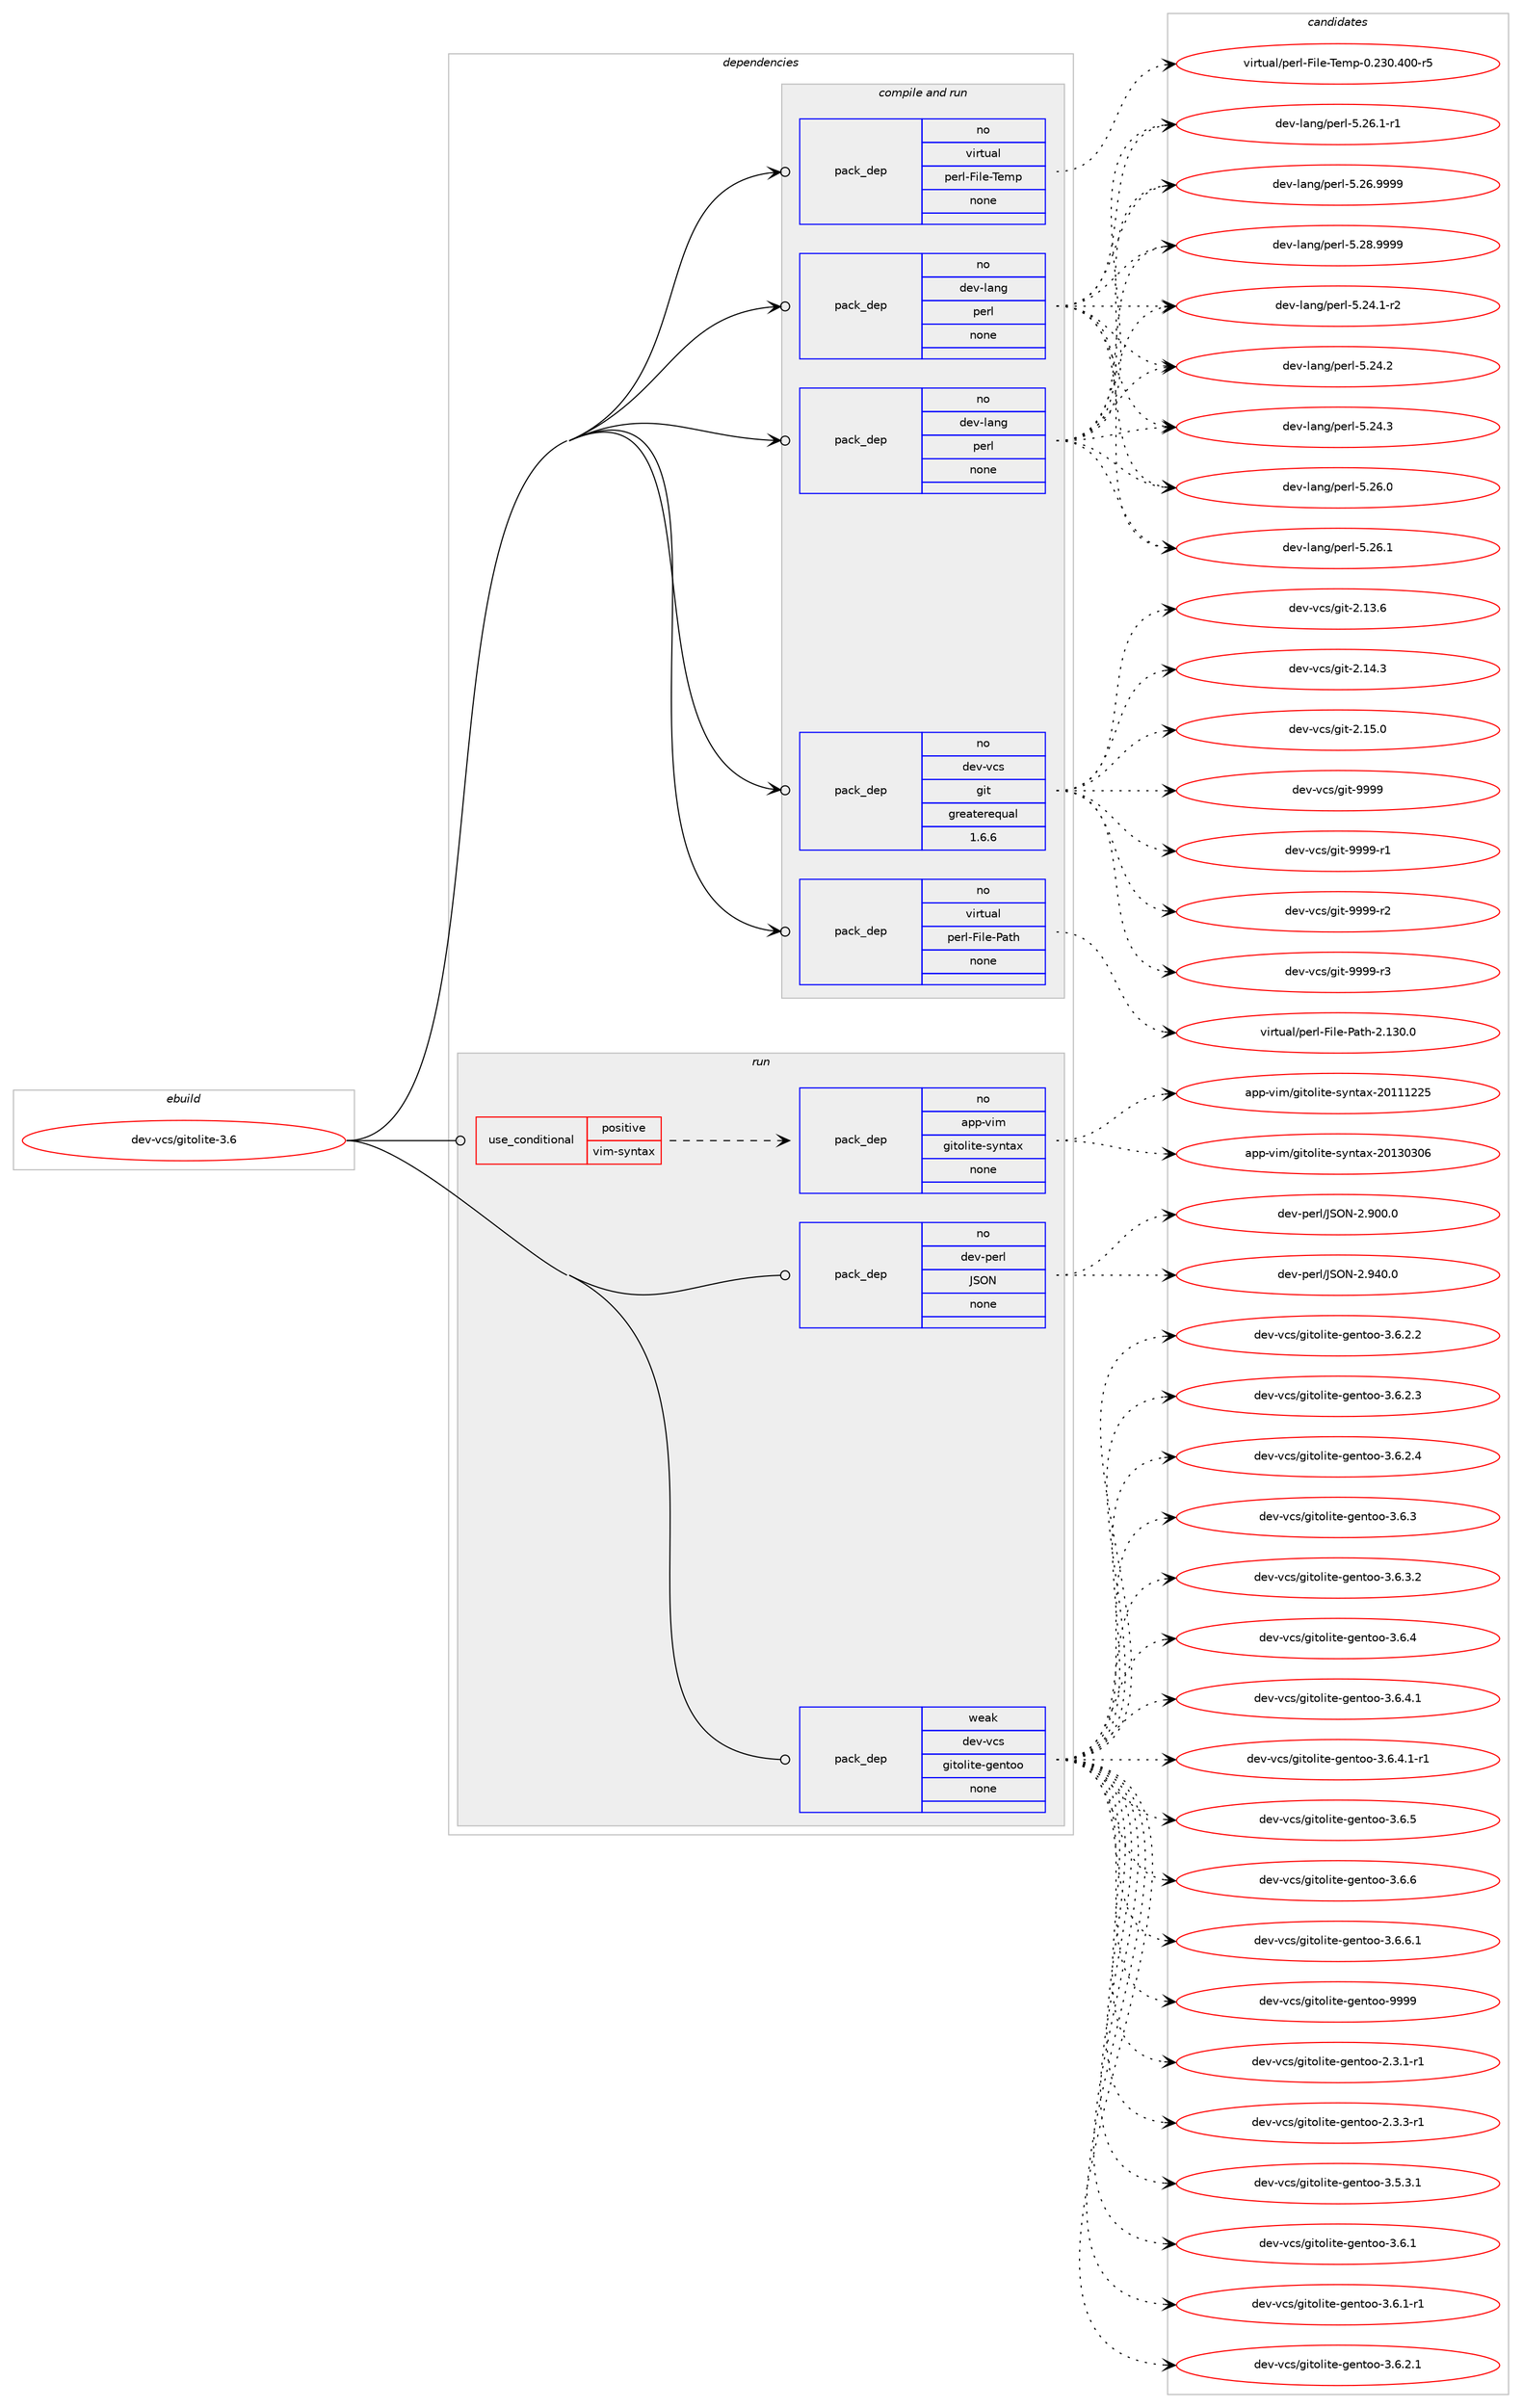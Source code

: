 digraph prolog {

# *************
# Graph options
# *************

newrank=true;
concentrate=true;
compound=true;
graph [rankdir=LR,fontname=Helvetica,fontsize=10,ranksep=1.5];#, ranksep=2.5, nodesep=0.2];
edge  [arrowhead=vee];
node  [fontname=Helvetica,fontsize=10];

# **********
# The ebuild
# **********

subgraph cluster_leftcol {
color=gray;
rank=same;
label=<<i>ebuild</i>>;
id [label="dev-vcs/gitolite-3.6", color=red, width=4, href="../dev-vcs/gitolite-3.6.svg"];
}

# ****************
# The dependencies
# ****************

subgraph cluster_midcol {
color=gray;
label=<<i>dependencies</i>>;
subgraph cluster_compile {
fillcolor="#eeeeee";
style=filled;
label=<<i>compile</i>>;
}
subgraph cluster_compileandrun {
fillcolor="#eeeeee";
style=filled;
label=<<i>compile and run</i>>;
subgraph pack207553 {
dependency291202 [label=<<TABLE BORDER="0" CELLBORDER="1" CELLSPACING="0" CELLPADDING="4" WIDTH="220"><TR><TD ROWSPAN="6" CELLPADDING="30">pack_dep</TD></TR><TR><TD WIDTH="110">no</TD></TR><TR><TD>dev-lang</TD></TR><TR><TD>perl</TD></TR><TR><TD>none</TD></TR><TR><TD></TD></TR></TABLE>>, shape=none, color=blue];
}
id:e -> dependency291202:w [weight=20,style="solid",arrowhead="odotvee"];
subgraph pack207554 {
dependency291203 [label=<<TABLE BORDER="0" CELLBORDER="1" CELLSPACING="0" CELLPADDING="4" WIDTH="220"><TR><TD ROWSPAN="6" CELLPADDING="30">pack_dep</TD></TR><TR><TD WIDTH="110">no</TD></TR><TR><TD>dev-lang</TD></TR><TR><TD>perl</TD></TR><TR><TD>none</TD></TR><TR><TD></TD></TR></TABLE>>, shape=none, color=blue];
}
id:e -> dependency291203:w [weight=20,style="solid",arrowhead="odotvee"];
subgraph pack207555 {
dependency291204 [label=<<TABLE BORDER="0" CELLBORDER="1" CELLSPACING="0" CELLPADDING="4" WIDTH="220"><TR><TD ROWSPAN="6" CELLPADDING="30">pack_dep</TD></TR><TR><TD WIDTH="110">no</TD></TR><TR><TD>dev-vcs</TD></TR><TR><TD>git</TD></TR><TR><TD>greaterequal</TD></TR><TR><TD>1.6.6</TD></TR></TABLE>>, shape=none, color=blue];
}
id:e -> dependency291204:w [weight=20,style="solid",arrowhead="odotvee"];
subgraph pack207556 {
dependency291205 [label=<<TABLE BORDER="0" CELLBORDER="1" CELLSPACING="0" CELLPADDING="4" WIDTH="220"><TR><TD ROWSPAN="6" CELLPADDING="30">pack_dep</TD></TR><TR><TD WIDTH="110">no</TD></TR><TR><TD>virtual</TD></TR><TR><TD>perl-File-Path</TD></TR><TR><TD>none</TD></TR><TR><TD></TD></TR></TABLE>>, shape=none, color=blue];
}
id:e -> dependency291205:w [weight=20,style="solid",arrowhead="odotvee"];
subgraph pack207557 {
dependency291206 [label=<<TABLE BORDER="0" CELLBORDER="1" CELLSPACING="0" CELLPADDING="4" WIDTH="220"><TR><TD ROWSPAN="6" CELLPADDING="30">pack_dep</TD></TR><TR><TD WIDTH="110">no</TD></TR><TR><TD>virtual</TD></TR><TR><TD>perl-File-Temp</TD></TR><TR><TD>none</TD></TR><TR><TD></TD></TR></TABLE>>, shape=none, color=blue];
}
id:e -> dependency291206:w [weight=20,style="solid",arrowhead="odotvee"];
}
subgraph cluster_run {
fillcolor="#eeeeee";
style=filled;
label=<<i>run</i>>;
subgraph cond79319 {
dependency291207 [label=<<TABLE BORDER="0" CELLBORDER="1" CELLSPACING="0" CELLPADDING="4"><TR><TD ROWSPAN="3" CELLPADDING="10">use_conditional</TD></TR><TR><TD>positive</TD></TR><TR><TD>vim-syntax</TD></TR></TABLE>>, shape=none, color=red];
subgraph pack207558 {
dependency291208 [label=<<TABLE BORDER="0" CELLBORDER="1" CELLSPACING="0" CELLPADDING="4" WIDTH="220"><TR><TD ROWSPAN="6" CELLPADDING="30">pack_dep</TD></TR><TR><TD WIDTH="110">no</TD></TR><TR><TD>app-vim</TD></TR><TR><TD>gitolite-syntax</TD></TR><TR><TD>none</TD></TR><TR><TD></TD></TR></TABLE>>, shape=none, color=blue];
}
dependency291207:e -> dependency291208:w [weight=20,style="dashed",arrowhead="vee"];
}
id:e -> dependency291207:w [weight=20,style="solid",arrowhead="odot"];
subgraph pack207559 {
dependency291209 [label=<<TABLE BORDER="0" CELLBORDER="1" CELLSPACING="0" CELLPADDING="4" WIDTH="220"><TR><TD ROWSPAN="6" CELLPADDING="30">pack_dep</TD></TR><TR><TD WIDTH="110">no</TD></TR><TR><TD>dev-perl</TD></TR><TR><TD>JSON</TD></TR><TR><TD>none</TD></TR><TR><TD></TD></TR></TABLE>>, shape=none, color=blue];
}
id:e -> dependency291209:w [weight=20,style="solid",arrowhead="odot"];
subgraph pack207560 {
dependency291210 [label=<<TABLE BORDER="0" CELLBORDER="1" CELLSPACING="0" CELLPADDING="4" WIDTH="220"><TR><TD ROWSPAN="6" CELLPADDING="30">pack_dep</TD></TR><TR><TD WIDTH="110">weak</TD></TR><TR><TD>dev-vcs</TD></TR><TR><TD>gitolite-gentoo</TD></TR><TR><TD>none</TD></TR><TR><TD></TD></TR></TABLE>>, shape=none, color=blue];
}
id:e -> dependency291210:w [weight=20,style="solid",arrowhead="odot"];
}
}

# **************
# The candidates
# **************

subgraph cluster_choices {
rank=same;
color=gray;
label=<<i>candidates</i>>;

subgraph choice207553 {
color=black;
nodesep=1;
choice100101118451089711010347112101114108455346505246494511450 [label="dev-lang/perl-5.24.1-r2", color=red, width=4,href="../dev-lang/perl-5.24.1-r2.svg"];
choice10010111845108971101034711210111410845534650524650 [label="dev-lang/perl-5.24.2", color=red, width=4,href="../dev-lang/perl-5.24.2.svg"];
choice10010111845108971101034711210111410845534650524651 [label="dev-lang/perl-5.24.3", color=red, width=4,href="../dev-lang/perl-5.24.3.svg"];
choice10010111845108971101034711210111410845534650544648 [label="dev-lang/perl-5.26.0", color=red, width=4,href="../dev-lang/perl-5.26.0.svg"];
choice10010111845108971101034711210111410845534650544649 [label="dev-lang/perl-5.26.1", color=red, width=4,href="../dev-lang/perl-5.26.1.svg"];
choice100101118451089711010347112101114108455346505446494511449 [label="dev-lang/perl-5.26.1-r1", color=red, width=4,href="../dev-lang/perl-5.26.1-r1.svg"];
choice10010111845108971101034711210111410845534650544657575757 [label="dev-lang/perl-5.26.9999", color=red, width=4,href="../dev-lang/perl-5.26.9999.svg"];
choice10010111845108971101034711210111410845534650564657575757 [label="dev-lang/perl-5.28.9999", color=red, width=4,href="../dev-lang/perl-5.28.9999.svg"];
dependency291202:e -> choice100101118451089711010347112101114108455346505246494511450:w [style=dotted,weight="100"];
dependency291202:e -> choice10010111845108971101034711210111410845534650524650:w [style=dotted,weight="100"];
dependency291202:e -> choice10010111845108971101034711210111410845534650524651:w [style=dotted,weight="100"];
dependency291202:e -> choice10010111845108971101034711210111410845534650544648:w [style=dotted,weight="100"];
dependency291202:e -> choice10010111845108971101034711210111410845534650544649:w [style=dotted,weight="100"];
dependency291202:e -> choice100101118451089711010347112101114108455346505446494511449:w [style=dotted,weight="100"];
dependency291202:e -> choice10010111845108971101034711210111410845534650544657575757:w [style=dotted,weight="100"];
dependency291202:e -> choice10010111845108971101034711210111410845534650564657575757:w [style=dotted,weight="100"];
}
subgraph choice207554 {
color=black;
nodesep=1;
choice100101118451089711010347112101114108455346505246494511450 [label="dev-lang/perl-5.24.1-r2", color=red, width=4,href="../dev-lang/perl-5.24.1-r2.svg"];
choice10010111845108971101034711210111410845534650524650 [label="dev-lang/perl-5.24.2", color=red, width=4,href="../dev-lang/perl-5.24.2.svg"];
choice10010111845108971101034711210111410845534650524651 [label="dev-lang/perl-5.24.3", color=red, width=4,href="../dev-lang/perl-5.24.3.svg"];
choice10010111845108971101034711210111410845534650544648 [label="dev-lang/perl-5.26.0", color=red, width=4,href="../dev-lang/perl-5.26.0.svg"];
choice10010111845108971101034711210111410845534650544649 [label="dev-lang/perl-5.26.1", color=red, width=4,href="../dev-lang/perl-5.26.1.svg"];
choice100101118451089711010347112101114108455346505446494511449 [label="dev-lang/perl-5.26.1-r1", color=red, width=4,href="../dev-lang/perl-5.26.1-r1.svg"];
choice10010111845108971101034711210111410845534650544657575757 [label="dev-lang/perl-5.26.9999", color=red, width=4,href="../dev-lang/perl-5.26.9999.svg"];
choice10010111845108971101034711210111410845534650564657575757 [label="dev-lang/perl-5.28.9999", color=red, width=4,href="../dev-lang/perl-5.28.9999.svg"];
dependency291203:e -> choice100101118451089711010347112101114108455346505246494511450:w [style=dotted,weight="100"];
dependency291203:e -> choice10010111845108971101034711210111410845534650524650:w [style=dotted,weight="100"];
dependency291203:e -> choice10010111845108971101034711210111410845534650524651:w [style=dotted,weight="100"];
dependency291203:e -> choice10010111845108971101034711210111410845534650544648:w [style=dotted,weight="100"];
dependency291203:e -> choice10010111845108971101034711210111410845534650544649:w [style=dotted,weight="100"];
dependency291203:e -> choice100101118451089711010347112101114108455346505446494511449:w [style=dotted,weight="100"];
dependency291203:e -> choice10010111845108971101034711210111410845534650544657575757:w [style=dotted,weight="100"];
dependency291203:e -> choice10010111845108971101034711210111410845534650564657575757:w [style=dotted,weight="100"];
}
subgraph choice207555 {
color=black;
nodesep=1;
choice10010111845118991154710310511645504649514654 [label="dev-vcs/git-2.13.6", color=red, width=4,href="../dev-vcs/git-2.13.6.svg"];
choice10010111845118991154710310511645504649524651 [label="dev-vcs/git-2.14.3", color=red, width=4,href="../dev-vcs/git-2.14.3.svg"];
choice10010111845118991154710310511645504649534648 [label="dev-vcs/git-2.15.0", color=red, width=4,href="../dev-vcs/git-2.15.0.svg"];
choice1001011184511899115471031051164557575757 [label="dev-vcs/git-9999", color=red, width=4,href="../dev-vcs/git-9999.svg"];
choice10010111845118991154710310511645575757574511449 [label="dev-vcs/git-9999-r1", color=red, width=4,href="../dev-vcs/git-9999-r1.svg"];
choice10010111845118991154710310511645575757574511450 [label="dev-vcs/git-9999-r2", color=red, width=4,href="../dev-vcs/git-9999-r2.svg"];
choice10010111845118991154710310511645575757574511451 [label="dev-vcs/git-9999-r3", color=red, width=4,href="../dev-vcs/git-9999-r3.svg"];
dependency291204:e -> choice10010111845118991154710310511645504649514654:w [style=dotted,weight="100"];
dependency291204:e -> choice10010111845118991154710310511645504649524651:w [style=dotted,weight="100"];
dependency291204:e -> choice10010111845118991154710310511645504649534648:w [style=dotted,weight="100"];
dependency291204:e -> choice1001011184511899115471031051164557575757:w [style=dotted,weight="100"];
dependency291204:e -> choice10010111845118991154710310511645575757574511449:w [style=dotted,weight="100"];
dependency291204:e -> choice10010111845118991154710310511645575757574511450:w [style=dotted,weight="100"];
dependency291204:e -> choice10010111845118991154710310511645575757574511451:w [style=dotted,weight="100"];
}
subgraph choice207556 {
color=black;
nodesep=1;
choice118105114116117971084711210111410845701051081014580971161044550464951484648 [label="virtual/perl-File-Path-2.130.0", color=red, width=4,href="../virtual/perl-File-Path-2.130.0.svg"];
dependency291205:e -> choice118105114116117971084711210111410845701051081014580971161044550464951484648:w [style=dotted,weight="100"];
}
subgraph choice207557 {
color=black;
nodesep=1;
choice118105114116117971084711210111410845701051081014584101109112454846505148465248484511453 [label="virtual/perl-File-Temp-0.230.400-r5", color=red, width=4,href="../virtual/perl-File-Temp-0.230.400-r5.svg"];
dependency291206:e -> choice118105114116117971084711210111410845701051081014584101109112454846505148465248484511453:w [style=dotted,weight="100"];
}
subgraph choice207558 {
color=black;
nodesep=1;
choice9711211245118105109471031051161111081051161014511512111011697120455048494949505053 [label="app-vim/gitolite-syntax-20111225", color=red, width=4,href="../app-vim/gitolite-syntax-20111225.svg"];
choice9711211245118105109471031051161111081051161014511512111011697120455048495148514854 [label="app-vim/gitolite-syntax-20130306", color=red, width=4,href="../app-vim/gitolite-syntax-20130306.svg"];
dependency291208:e -> choice9711211245118105109471031051161111081051161014511512111011697120455048494949505053:w [style=dotted,weight="100"];
dependency291208:e -> choice9711211245118105109471031051161111081051161014511512111011697120455048495148514854:w [style=dotted,weight="100"];
}
subgraph choice207559 {
color=black;
nodesep=1;
choice1001011184511210111410847748379784550465748484648 [label="dev-perl/JSON-2.900.0", color=red, width=4,href="../dev-perl/JSON-2.900.0.svg"];
choice1001011184511210111410847748379784550465752484648 [label="dev-perl/JSON-2.940.0", color=red, width=4,href="../dev-perl/JSON-2.940.0.svg"];
dependency291209:e -> choice1001011184511210111410847748379784550465748484648:w [style=dotted,weight="100"];
dependency291209:e -> choice1001011184511210111410847748379784550465752484648:w [style=dotted,weight="100"];
}
subgraph choice207560 {
color=black;
nodesep=1;
choice100101118451189911547103105116111108105116101451031011101161111114550465146494511449 [label="dev-vcs/gitolite-gentoo-2.3.1-r1", color=red, width=4,href="../dev-vcs/gitolite-gentoo-2.3.1-r1.svg"];
choice100101118451189911547103105116111108105116101451031011101161111114550465146514511449 [label="dev-vcs/gitolite-gentoo-2.3.3-r1", color=red, width=4,href="../dev-vcs/gitolite-gentoo-2.3.3-r1.svg"];
choice100101118451189911547103105116111108105116101451031011101161111114551465346514649 [label="dev-vcs/gitolite-gentoo-3.5.3.1", color=red, width=4,href="../dev-vcs/gitolite-gentoo-3.5.3.1.svg"];
choice10010111845118991154710310511611110810511610145103101110116111111455146544649 [label="dev-vcs/gitolite-gentoo-3.6.1", color=red, width=4,href="../dev-vcs/gitolite-gentoo-3.6.1.svg"];
choice100101118451189911547103105116111108105116101451031011101161111114551465446494511449 [label="dev-vcs/gitolite-gentoo-3.6.1-r1", color=red, width=4,href="../dev-vcs/gitolite-gentoo-3.6.1-r1.svg"];
choice100101118451189911547103105116111108105116101451031011101161111114551465446504649 [label="dev-vcs/gitolite-gentoo-3.6.2.1", color=red, width=4,href="../dev-vcs/gitolite-gentoo-3.6.2.1.svg"];
choice100101118451189911547103105116111108105116101451031011101161111114551465446504650 [label="dev-vcs/gitolite-gentoo-3.6.2.2", color=red, width=4,href="../dev-vcs/gitolite-gentoo-3.6.2.2.svg"];
choice100101118451189911547103105116111108105116101451031011101161111114551465446504651 [label="dev-vcs/gitolite-gentoo-3.6.2.3", color=red, width=4,href="../dev-vcs/gitolite-gentoo-3.6.2.3.svg"];
choice100101118451189911547103105116111108105116101451031011101161111114551465446504652 [label="dev-vcs/gitolite-gentoo-3.6.2.4", color=red, width=4,href="../dev-vcs/gitolite-gentoo-3.6.2.4.svg"];
choice10010111845118991154710310511611110810511610145103101110116111111455146544651 [label="dev-vcs/gitolite-gentoo-3.6.3", color=red, width=4,href="../dev-vcs/gitolite-gentoo-3.6.3.svg"];
choice100101118451189911547103105116111108105116101451031011101161111114551465446514650 [label="dev-vcs/gitolite-gentoo-3.6.3.2", color=red, width=4,href="../dev-vcs/gitolite-gentoo-3.6.3.2.svg"];
choice10010111845118991154710310511611110810511610145103101110116111111455146544652 [label="dev-vcs/gitolite-gentoo-3.6.4", color=red, width=4,href="../dev-vcs/gitolite-gentoo-3.6.4.svg"];
choice100101118451189911547103105116111108105116101451031011101161111114551465446524649 [label="dev-vcs/gitolite-gentoo-3.6.4.1", color=red, width=4,href="../dev-vcs/gitolite-gentoo-3.6.4.1.svg"];
choice1001011184511899115471031051161111081051161014510310111011611111145514654465246494511449 [label="dev-vcs/gitolite-gentoo-3.6.4.1-r1", color=red, width=4,href="../dev-vcs/gitolite-gentoo-3.6.4.1-r1.svg"];
choice10010111845118991154710310511611110810511610145103101110116111111455146544653 [label="dev-vcs/gitolite-gentoo-3.6.5", color=red, width=4,href="../dev-vcs/gitolite-gentoo-3.6.5.svg"];
choice10010111845118991154710310511611110810511610145103101110116111111455146544654 [label="dev-vcs/gitolite-gentoo-3.6.6", color=red, width=4,href="../dev-vcs/gitolite-gentoo-3.6.6.svg"];
choice100101118451189911547103105116111108105116101451031011101161111114551465446544649 [label="dev-vcs/gitolite-gentoo-3.6.6.1", color=red, width=4,href="../dev-vcs/gitolite-gentoo-3.6.6.1.svg"];
choice100101118451189911547103105116111108105116101451031011101161111114557575757 [label="dev-vcs/gitolite-gentoo-9999", color=red, width=4,href="../dev-vcs/gitolite-gentoo-9999.svg"];
dependency291210:e -> choice100101118451189911547103105116111108105116101451031011101161111114550465146494511449:w [style=dotted,weight="100"];
dependency291210:e -> choice100101118451189911547103105116111108105116101451031011101161111114550465146514511449:w [style=dotted,weight="100"];
dependency291210:e -> choice100101118451189911547103105116111108105116101451031011101161111114551465346514649:w [style=dotted,weight="100"];
dependency291210:e -> choice10010111845118991154710310511611110810511610145103101110116111111455146544649:w [style=dotted,weight="100"];
dependency291210:e -> choice100101118451189911547103105116111108105116101451031011101161111114551465446494511449:w [style=dotted,weight="100"];
dependency291210:e -> choice100101118451189911547103105116111108105116101451031011101161111114551465446504649:w [style=dotted,weight="100"];
dependency291210:e -> choice100101118451189911547103105116111108105116101451031011101161111114551465446504650:w [style=dotted,weight="100"];
dependency291210:e -> choice100101118451189911547103105116111108105116101451031011101161111114551465446504651:w [style=dotted,weight="100"];
dependency291210:e -> choice100101118451189911547103105116111108105116101451031011101161111114551465446504652:w [style=dotted,weight="100"];
dependency291210:e -> choice10010111845118991154710310511611110810511610145103101110116111111455146544651:w [style=dotted,weight="100"];
dependency291210:e -> choice100101118451189911547103105116111108105116101451031011101161111114551465446514650:w [style=dotted,weight="100"];
dependency291210:e -> choice10010111845118991154710310511611110810511610145103101110116111111455146544652:w [style=dotted,weight="100"];
dependency291210:e -> choice100101118451189911547103105116111108105116101451031011101161111114551465446524649:w [style=dotted,weight="100"];
dependency291210:e -> choice1001011184511899115471031051161111081051161014510310111011611111145514654465246494511449:w [style=dotted,weight="100"];
dependency291210:e -> choice10010111845118991154710310511611110810511610145103101110116111111455146544653:w [style=dotted,weight="100"];
dependency291210:e -> choice10010111845118991154710310511611110810511610145103101110116111111455146544654:w [style=dotted,weight="100"];
dependency291210:e -> choice100101118451189911547103105116111108105116101451031011101161111114551465446544649:w [style=dotted,weight="100"];
dependency291210:e -> choice100101118451189911547103105116111108105116101451031011101161111114557575757:w [style=dotted,weight="100"];
}
}

}
